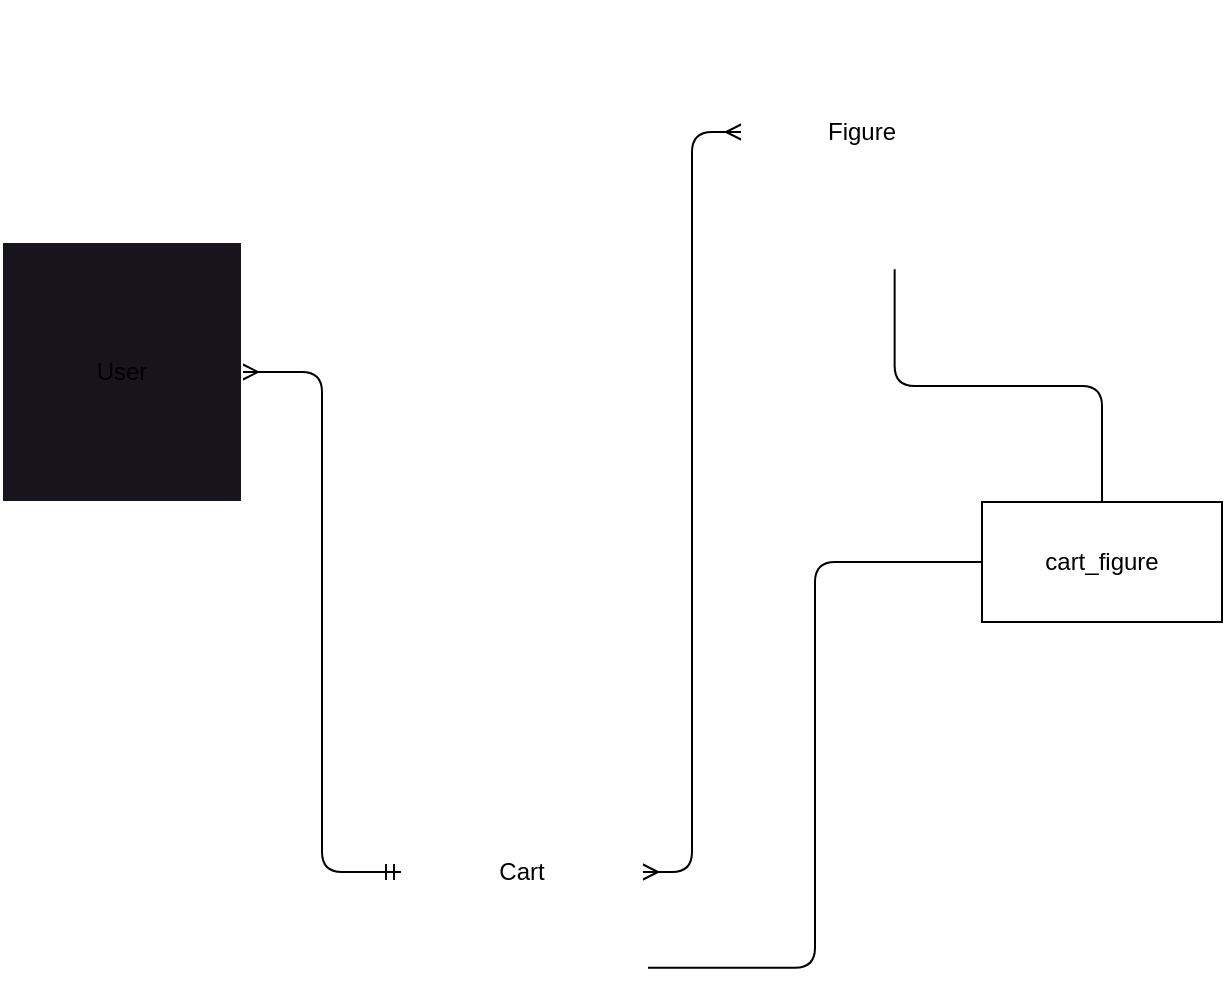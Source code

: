 <mxfile>
    <diagram id="umwXkolG5DJKDMx1B8QZ" name="Página-1">
        <mxGraphModel dx="1108" dy="607" grid="1" gridSize="10" guides="1" tooltips="1" connect="1" arrows="1" fold="1" page="1" pageScale="1" pageWidth="827" pageHeight="1169" background="none" math="0" shadow="0">
            <root>
                <mxCell id="0"/>
                <mxCell id="1" parent="0"/>
                <mxCell id="12" style="edgeStyle=elbowEdgeStyle;html=1;startArrow=ERmany;startFill=0;endArrow=ERmandOne;endFill=0;entryX=0;entryY=0.5;entryDx=0;entryDy=0;" edge="1" parent="1" source="2" target="4">
                    <mxGeometry relative="1" as="geometry">
                        <mxPoint x="386" y="520" as="targetPoint"/>
                    </mxGeometry>
                </mxCell>
                <object label="User" name="string" last_name="string" age="integer" email="text" phone_number="integer" password="text" id="2">
                    <mxCell style="whiteSpace=wrap;html=1;strokeColor=#FFFFFF;fillColor=#18141D;" parent="1" vertex="1">
                        <mxGeometry x="200" y="220" width="120" height="130" as="geometry"/>
                    </mxCell>
                </object>
                <mxCell id="13" style="edgeStyle=elbowEdgeStyle;html=1;entryX=0;entryY=0.5;entryDx=0;entryDy=0;startArrow=ERmany;startFill=0;endArrow=ERmany;endFill=0;" edge="1" parent="1" source="4" target="10">
                    <mxGeometry relative="1" as="geometry"/>
                </mxCell>
                <object label="Cart" purchase="boolean (default: false)" purchase_date="Date (default: Now)" id="4">
                    <mxCell style="whiteSpace=wrap;html=1;strokeColor=#FFFFFF;" parent="1" vertex="1">
                        <mxGeometry x="400" y="470" width="120" height="130" as="geometry"/>
                    </mxCell>
                </object>
                <object label="Figure" name="string" description="text" image="text" price="decimal" in_stock="integer" id="10">
                    <mxCell style="whiteSpace=wrap;html=1;strokeColor=#FFFFFF;" parent="1" vertex="1">
                        <mxGeometry x="570" y="100" width="120" height="130" as="geometry"/>
                    </mxCell>
                </object>
                <mxCell id="15" style="edgeStyle=elbowEdgeStyle;html=1;entryX=0.636;entryY=1.028;entryDx=0;entryDy=0;entryPerimeter=0;startArrow=none;startFill=0;endArrow=none;endFill=0;" edge="1" parent="1" source="14" target="10">
                    <mxGeometry relative="1" as="geometry"/>
                </mxCell>
                <mxCell id="16" style="edgeStyle=elbowEdgeStyle;html=1;entryX=1.025;entryY=0.868;entryDx=0;entryDy=0;entryPerimeter=0;startArrow=none;startFill=0;endArrow=none;endFill=0;" edge="1" parent="1" source="14" target="4">
                    <mxGeometry relative="1" as="geometry"/>
                </mxCell>
                <mxCell id="14" value="cart_figure" style="whiteSpace=wrap;html=1;" vertex="1" parent="1">
                    <mxGeometry x="690" y="350" width="120" height="60" as="geometry"/>
                </mxCell>
            </root>
        </mxGraphModel>
    </diagram>
</mxfile>